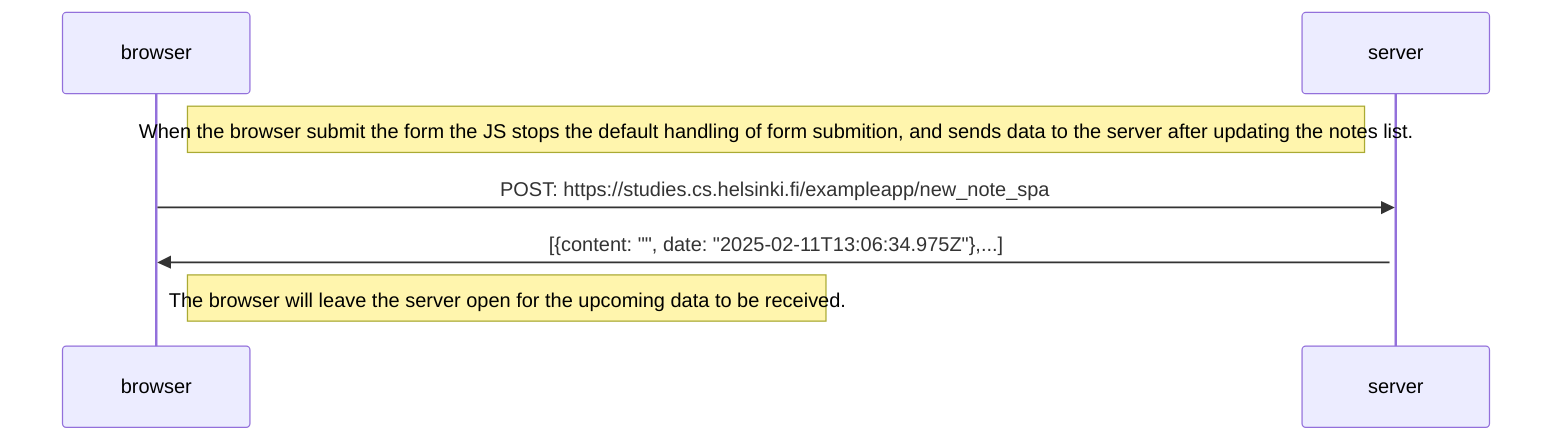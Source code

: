 sequenceDiagram
    participant browser
    participant server

    Note right of browser: When the browser submit the form the JS stops the default handling of form submition, and sends data to the server after updating the notes list.  
    browser ->> server: POST: https://studies.cs.helsinki.fi/exampleapp/new_note_spa
    activate server
    server ->> browser:     [{content: "", date: "2025-02-11T13:06:34.975Z"},...]
    Note right of browser: The browser will leave the server open for the upcoming data to be received.